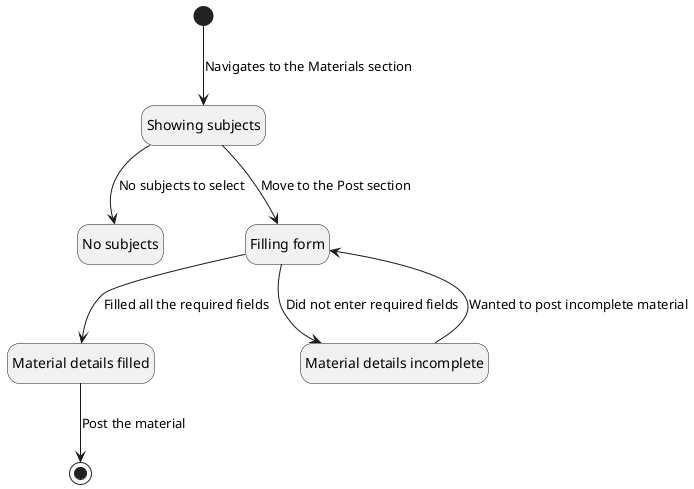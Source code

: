 @startuml
hide empty description

state "Showing subjects" as ShowingSubjects
state "No subjects" as NoSubjects
state "Filling form" as FormFilling
state "Material details filled" as Filled
state "Material details incomplete" as Incomplete

[*] --> ShowingSubjects : Navigates to the Materials section

ShowingSubjects --> NoSubjects : No subjects to select
ShowingSubjects --> FormFilling : Move to the Post section
FormFilling --> Incomplete : Did not enter required fields
FormFilling --> Filled : Filled all the required fields
Incomplete --> FormFilling : Wanted to post incomplete material
Filled --> [*] : Post the material

@enduml